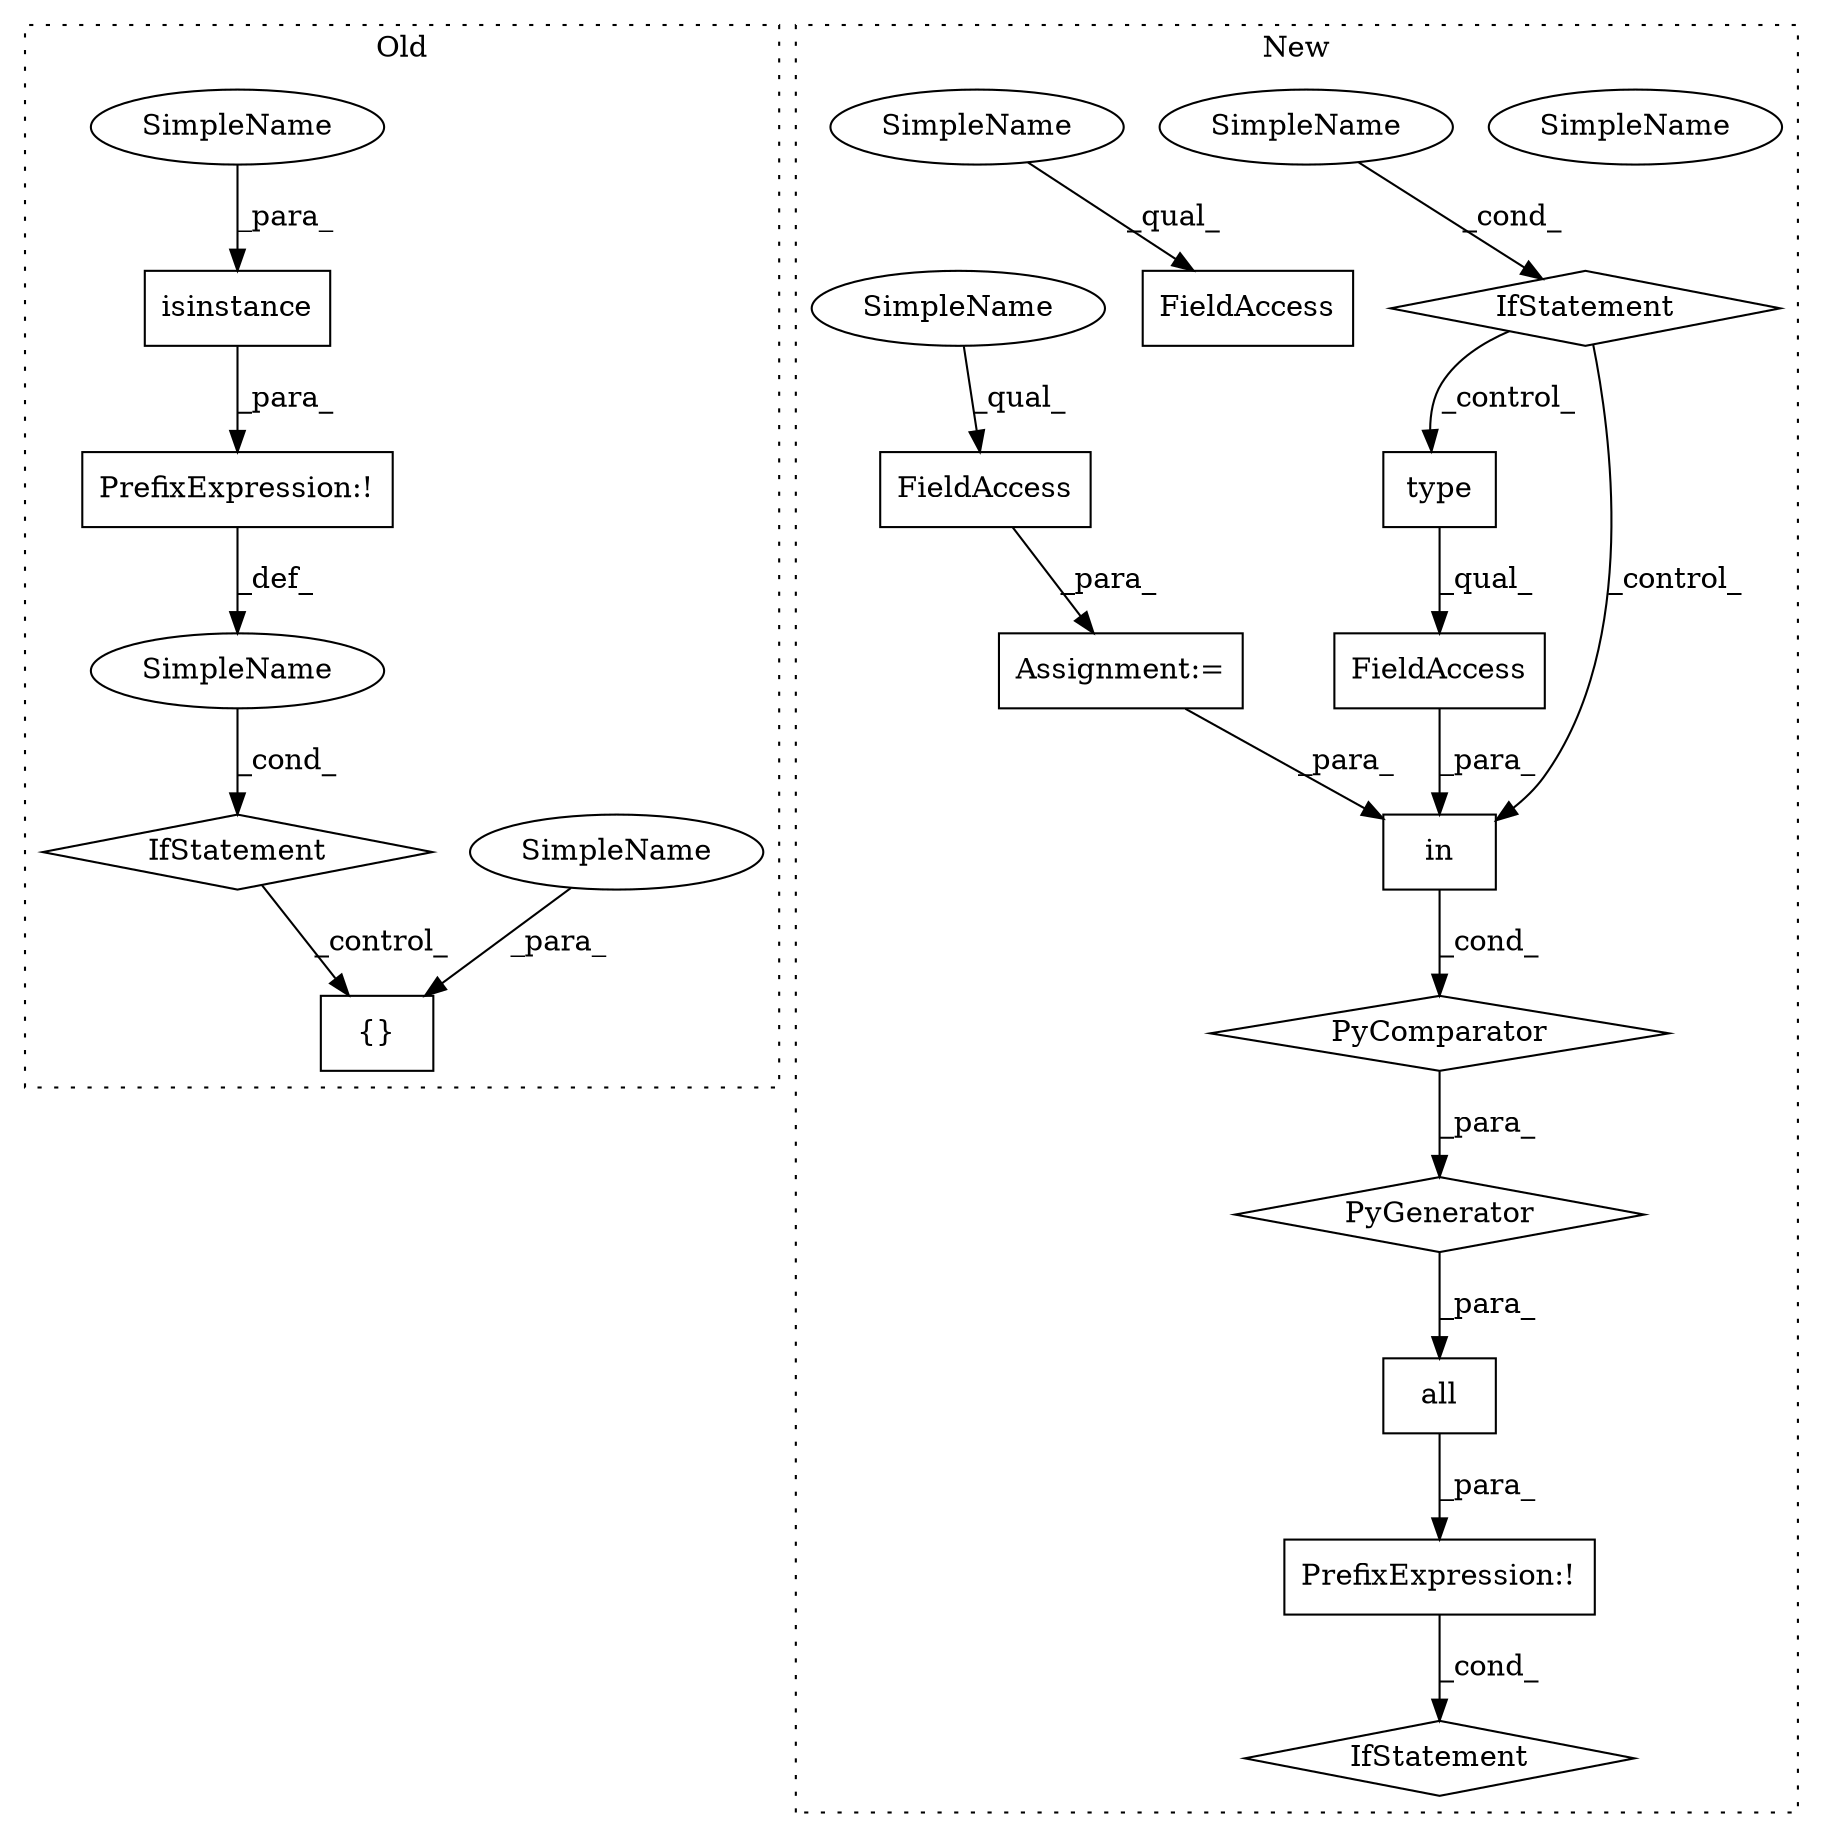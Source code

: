 digraph G {
subgraph cluster0 {
1 [label="isinstance" a="32" s="2683,2717" l="11,1" shape="box"];
7 [label="IfStatement" a="25" s="2678,2741" l="4,2" shape="diamond"];
10 [label="PrefixExpression:!" a="38" s="2682" l="1" shape="box"];
11 [label="{}" a="4" s="2796,2810" l="1,1" shape="box"];
17 [label="SimpleName" a="42" s="" l="" shape="ellipse"];
22 [label="SimpleName" a="42" s="2797" l="13" shape="ellipse"];
23 [label="SimpleName" a="42" s="2704" l="13" shape="ellipse"];
label = "Old";
style="dotted";
}
subgraph cluster1 {
2 [label="all" a="32" s="2683,2837" l="13,-3" shape="box"];
3 [label="PyComparator" a="113" s="2788" l="43" shape="diamond"];
4 [label="Assignment:=" a="7" s="2788" l="43" shape="box"];
5 [label="IfStatement" a="25" s="2678,2834" l="4,2" shape="diamond"];
6 [label="PyGenerator" a="107" s="2696" l="141" shape="diamond"];
8 [label="PrefixExpression:!" a="38" s="2682" l="1" shape="box"];
9 [label="type" a="32" s="2706,2720" l="5,1" shape="box"];
12 [label="in" a="105" s="2701" l="28" shape="box"];
13 [label="FieldAccess" a="22" s="2706" l="23" shape="box"];
14 [label="FieldAccess" a="22" s="2795" l="27" shape="box"];
15 [label="IfStatement" a="25" s="2788" l="43" shape="diamond"];
16 [label="SimpleName" a="42" s="2826" l="5" shape="ellipse"];
18 [label="FieldAccess" a="22" s="2880" l="27" shape="box"];
19 [label="SimpleName" a="42" s="2826" l="5" shape="ellipse"];
20 [label="SimpleName" a="42" s="2880" l="4" shape="ellipse"];
21 [label="SimpleName" a="42" s="2795" l="4" shape="ellipse"];
label = "New";
style="dotted";
}
1 -> 10 [label="_para_"];
2 -> 8 [label="_para_"];
3 -> 6 [label="_para_"];
4 -> 12 [label="_para_"];
6 -> 2 [label="_para_"];
7 -> 11 [label="_control_"];
8 -> 5 [label="_cond_"];
9 -> 13 [label="_qual_"];
10 -> 17 [label="_def_"];
12 -> 3 [label="_cond_"];
13 -> 12 [label="_para_"];
14 -> 4 [label="_para_"];
15 -> 9 [label="_control_"];
15 -> 12 [label="_control_"];
17 -> 7 [label="_cond_"];
19 -> 15 [label="_cond_"];
20 -> 18 [label="_qual_"];
21 -> 14 [label="_qual_"];
22 -> 11 [label="_para_"];
23 -> 1 [label="_para_"];
}